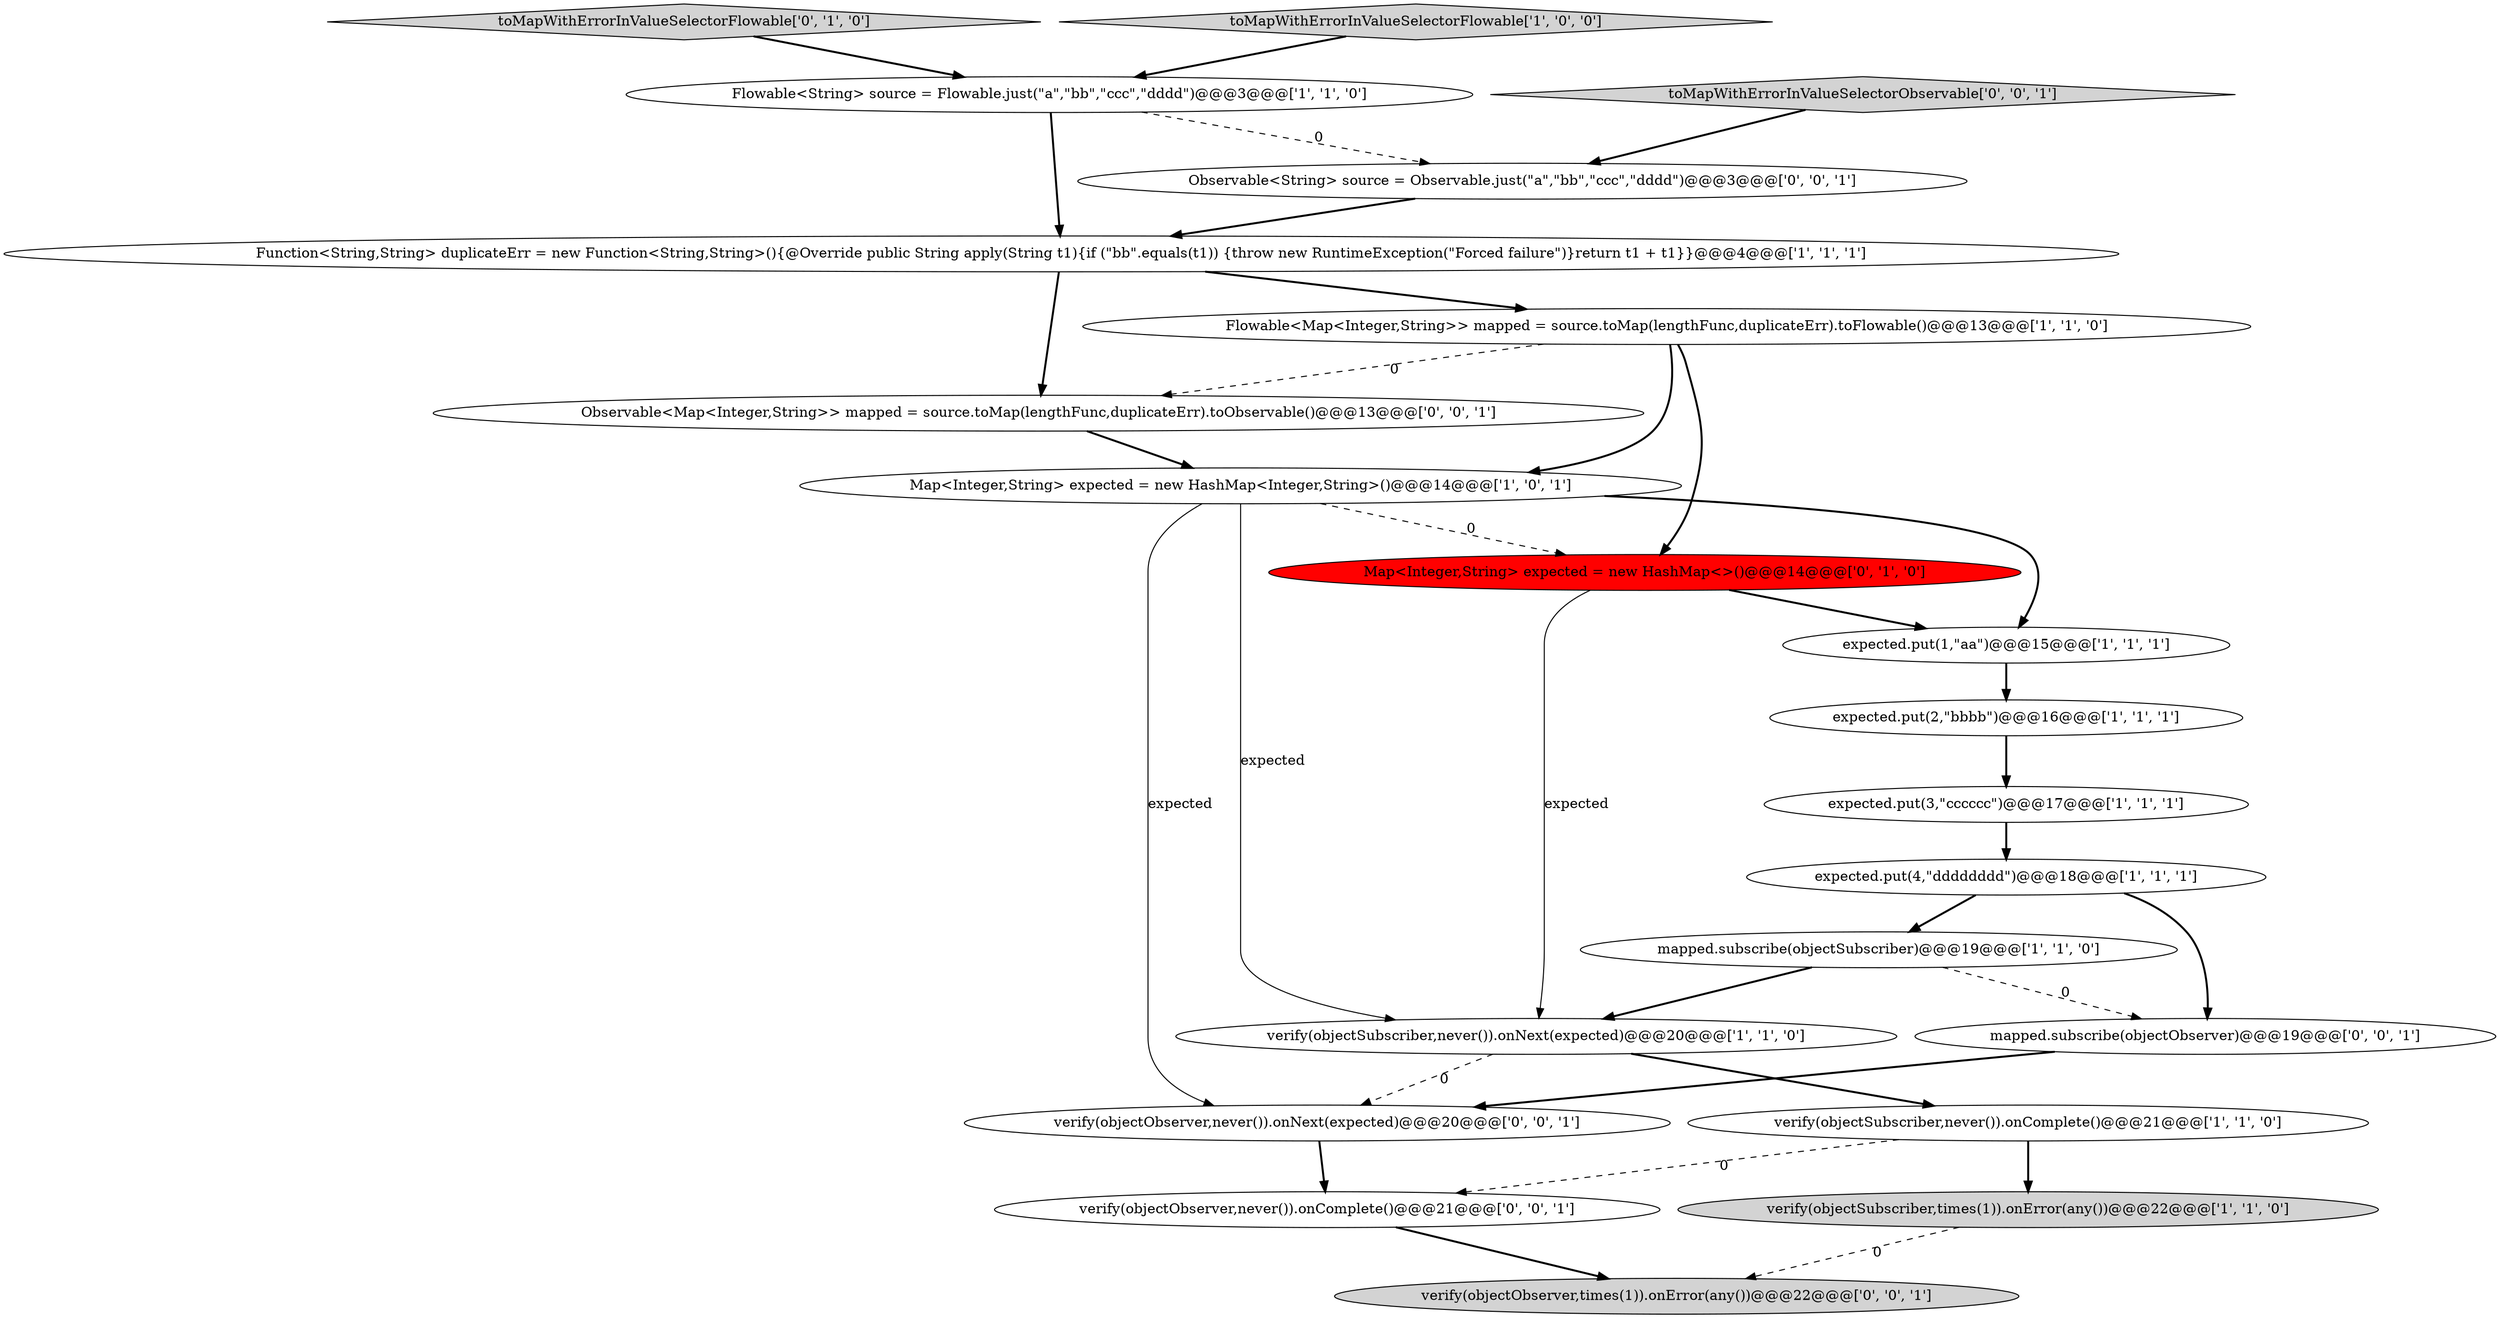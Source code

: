 digraph {
6 [style = filled, label = "Function<String,String> duplicateErr = new Function<String,String>(){@Override public String apply(String t1){if (\"bb\".equals(t1)) {throw new RuntimeException(\"Forced failure\")}return t1 + t1}}@@@4@@@['1', '1', '1']", fillcolor = white, shape = ellipse image = "AAA0AAABBB1BBB"];
14 [style = filled, label = "toMapWithErrorInValueSelectorFlowable['0', '1', '0']", fillcolor = lightgray, shape = diamond image = "AAA0AAABBB2BBB"];
0 [style = filled, label = "Map<Integer,String> expected = new HashMap<Integer,String>()@@@14@@@['1', '0', '1']", fillcolor = white, shape = ellipse image = "AAA0AAABBB1BBB"];
10 [style = filled, label = "toMapWithErrorInValueSelectorFlowable['1', '0', '0']", fillcolor = lightgray, shape = diamond image = "AAA0AAABBB1BBB"];
11 [style = filled, label = "expected.put(1,\"aa\")@@@15@@@['1', '1', '1']", fillcolor = white, shape = ellipse image = "AAA0AAABBB1BBB"];
13 [style = filled, label = "Map<Integer,String> expected = new HashMap<>()@@@14@@@['0', '1', '0']", fillcolor = red, shape = ellipse image = "AAA1AAABBB2BBB"];
21 [style = filled, label = "verify(objectObserver,never()).onNext(expected)@@@20@@@['0', '0', '1']", fillcolor = white, shape = ellipse image = "AAA0AAABBB3BBB"];
3 [style = filled, label = "mapped.subscribe(objectSubscriber)@@@19@@@['1', '1', '0']", fillcolor = white, shape = ellipse image = "AAA0AAABBB1BBB"];
7 [style = filled, label = "expected.put(2,\"bbbb\")@@@16@@@['1', '1', '1']", fillcolor = white, shape = ellipse image = "AAA0AAABBB1BBB"];
18 [style = filled, label = "Observable<Map<Integer,String>> mapped = source.toMap(lengthFunc,duplicateErr).toObservable()@@@13@@@['0', '0', '1']", fillcolor = white, shape = ellipse image = "AAA0AAABBB3BBB"];
17 [style = filled, label = "toMapWithErrorInValueSelectorObservable['0', '0', '1']", fillcolor = lightgray, shape = diamond image = "AAA0AAABBB3BBB"];
9 [style = filled, label = "expected.put(4,\"dddddddd\")@@@18@@@['1', '1', '1']", fillcolor = white, shape = ellipse image = "AAA0AAABBB1BBB"];
8 [style = filled, label = "verify(objectSubscriber,times(1)).onError(any())@@@22@@@['1', '1', '0']", fillcolor = lightgray, shape = ellipse image = "AAA0AAABBB1BBB"];
2 [style = filled, label = "expected.put(3,\"cccccc\")@@@17@@@['1', '1', '1']", fillcolor = white, shape = ellipse image = "AAA0AAABBB1BBB"];
20 [style = filled, label = "verify(objectObserver,times(1)).onError(any())@@@22@@@['0', '0', '1']", fillcolor = lightgray, shape = ellipse image = "AAA0AAABBB3BBB"];
1 [style = filled, label = "Flowable<String> source = Flowable.just(\"a\",\"bb\",\"ccc\",\"dddd\")@@@3@@@['1', '1', '0']", fillcolor = white, shape = ellipse image = "AAA0AAABBB1BBB"];
16 [style = filled, label = "verify(objectObserver,never()).onComplete()@@@21@@@['0', '0', '1']", fillcolor = white, shape = ellipse image = "AAA0AAABBB3BBB"];
19 [style = filled, label = "mapped.subscribe(objectObserver)@@@19@@@['0', '0', '1']", fillcolor = white, shape = ellipse image = "AAA0AAABBB3BBB"];
5 [style = filled, label = "verify(objectSubscriber,never()).onComplete()@@@21@@@['1', '1', '0']", fillcolor = white, shape = ellipse image = "AAA0AAABBB1BBB"];
15 [style = filled, label = "Observable<String> source = Observable.just(\"a\",\"bb\",\"ccc\",\"dddd\")@@@3@@@['0', '0', '1']", fillcolor = white, shape = ellipse image = "AAA0AAABBB3BBB"];
4 [style = filled, label = "Flowable<Map<Integer,String>> mapped = source.toMap(lengthFunc,duplicateErr).toFlowable()@@@13@@@['1', '1', '0']", fillcolor = white, shape = ellipse image = "AAA0AAABBB1BBB"];
12 [style = filled, label = "verify(objectSubscriber,never()).onNext(expected)@@@20@@@['1', '1', '0']", fillcolor = white, shape = ellipse image = "AAA0AAABBB1BBB"];
4->18 [style = dashed, label="0"];
5->8 [style = bold, label=""];
12->5 [style = bold, label=""];
6->18 [style = bold, label=""];
1->15 [style = dashed, label="0"];
4->13 [style = bold, label=""];
8->20 [style = dashed, label="0"];
0->11 [style = bold, label=""];
15->6 [style = bold, label=""];
2->9 [style = bold, label=""];
3->12 [style = bold, label=""];
13->11 [style = bold, label=""];
12->21 [style = dashed, label="0"];
14->1 [style = bold, label=""];
4->0 [style = bold, label=""];
3->19 [style = dashed, label="0"];
5->16 [style = dashed, label="0"];
6->4 [style = bold, label=""];
1->6 [style = bold, label=""];
0->12 [style = solid, label="expected"];
7->2 [style = bold, label=""];
0->13 [style = dashed, label="0"];
17->15 [style = bold, label=""];
0->21 [style = solid, label="expected"];
21->16 [style = bold, label=""];
9->19 [style = bold, label=""];
9->3 [style = bold, label=""];
13->12 [style = solid, label="expected"];
10->1 [style = bold, label=""];
16->20 [style = bold, label=""];
18->0 [style = bold, label=""];
11->7 [style = bold, label=""];
19->21 [style = bold, label=""];
}
